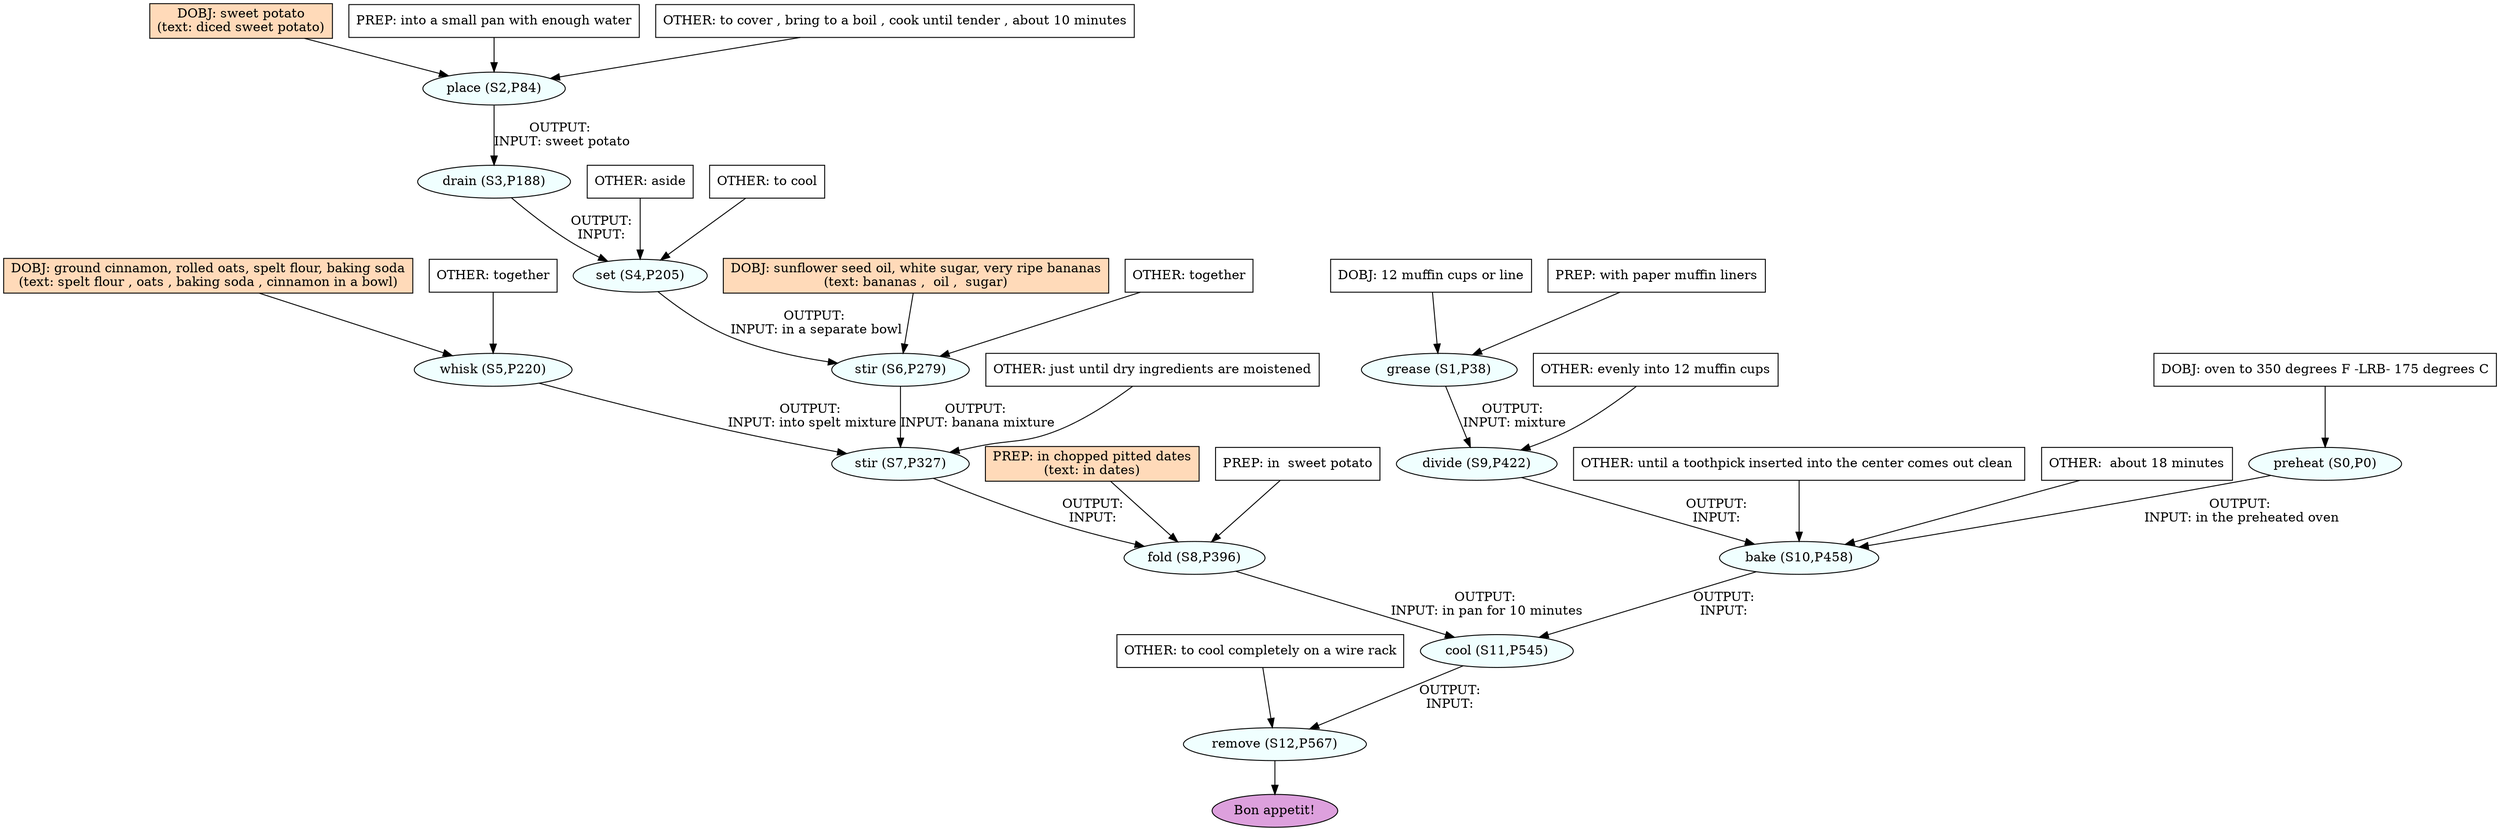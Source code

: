 digraph recipe {
E0[label="preheat (S0,P0)", shape=oval, style=filled, fillcolor=azure]
E1[label="grease (S1,P38)", shape=oval, style=filled, fillcolor=azure]
E2[label="place (S2,P84)", shape=oval, style=filled, fillcolor=azure]
E3[label="drain (S3,P188)", shape=oval, style=filled, fillcolor=azure]
E4[label="set (S4,P205)", shape=oval, style=filled, fillcolor=azure]
E5[label="whisk (S5,P220)", shape=oval, style=filled, fillcolor=azure]
E6[label="stir (S6,P279)", shape=oval, style=filled, fillcolor=azure]
E7[label="stir (S7,P327)", shape=oval, style=filled, fillcolor=azure]
E8[label="fold (S8,P396)", shape=oval, style=filled, fillcolor=azure]
E9[label="divide (S9,P422)", shape=oval, style=filled, fillcolor=azure]
E10[label="bake (S10,P458)", shape=oval, style=filled, fillcolor=azure]
E11[label="cool (S11,P545)", shape=oval, style=filled, fillcolor=azure]
E12[label="remove (S12,P567)", shape=oval, style=filled, fillcolor=azure]
D2[label="DOBJ: sweet potato
(text: diced sweet potato)", shape=box, style=filled, fillcolor=peachpuff]
D2 -> E2
P2_0[label="PREP: into a small pan with enough water", shape=box, style=filled, fillcolor=white]
P2_0 -> E2
O2_0[label="OTHER: to cover , bring to a boil , cook until tender , about 10 minutes", shape=box, style=filled, fillcolor=white]
O2_0 -> E2
D1[label="DOBJ: 12 muffin cups or line", shape=box, style=filled, fillcolor=white]
D1 -> E1
P1_0[label="PREP: with paper muffin liners", shape=box, style=filled, fillcolor=white]
P1_0 -> E1
D0[label="DOBJ: oven to 350 degrees F -LRB- 175 degrees C", shape=box, style=filled, fillcolor=white]
D0 -> E0
D5[label="DOBJ: ground cinnamon, rolled oats, spelt flour, baking soda
(text: spelt flour , oats , baking soda , cinnamon in a bowl)", shape=box, style=filled, fillcolor=peachpuff]
D5 -> E5
O5_0[label="OTHER: together", shape=box, style=filled, fillcolor=white]
O5_0 -> E5
E2 -> E3 [label="OUTPUT: 
INPUT: sweet potato"]
E3 -> E4 [label="OUTPUT: 
INPUT: "]
O4_0_0[label="OTHER: aside", shape=box, style=filled, fillcolor=white]
O4_0_0 -> E4
O4_1_0[label="OTHER: to cool", shape=box, style=filled, fillcolor=white]
O4_1_0 -> E4
D6_ing[label="DOBJ: sunflower seed oil, white sugar, very ripe bananas
(text: bananas ,  oil ,  sugar)", shape=box, style=filled, fillcolor=peachpuff]
D6_ing -> E6
E4 -> E6 [label="OUTPUT: 
INPUT: in a separate bowl"]
O6_0_0[label="OTHER: together", shape=box, style=filled, fillcolor=white]
O6_0_0 -> E6
E6 -> E7 [label="OUTPUT: 
INPUT: banana mixture"]
E5 -> E7 [label="OUTPUT: 
INPUT: into spelt mixture"]
O7_0_0[label="OTHER: just until dry ingredients are moistened", shape=box, style=filled, fillcolor=white]
O7_0_0 -> E7
E7 -> E8 [label="OUTPUT: 
INPUT: "]
P8_0_ing[label="PREP: in chopped pitted dates
(text: in dates)", shape=box, style=filled, fillcolor=peachpuff]
P8_0_ing -> E8
P8_0_0[label="PREP: in  sweet potato", shape=box, style=filled, fillcolor=white]
P8_0_0 -> E8
E1 -> E9 [label="OUTPUT: 
INPUT: mixture"]
O9_0_0[label="OTHER: evenly into 12 muffin cups", shape=box, style=filled, fillcolor=white]
O9_0_0 -> E9
E9 -> E10 [label="OUTPUT: 
INPUT: "]
E0 -> E10 [label="OUTPUT: 
INPUT: in the preheated oven"]
O10_0_0[label="OTHER: until a toothpick inserted into the center comes out clean ", shape=box, style=filled, fillcolor=white]
O10_0_0 -> E10
O10_0_1[label="OTHER:  about 18 minutes", shape=box, style=filled, fillcolor=white]
O10_0_1 -> E10
E10 -> E11 [label="OUTPUT: 
INPUT: "]
E8 -> E11 [label="OUTPUT: 
INPUT: in pan for 10 minutes"]
E11 -> E12 [label="OUTPUT: 
INPUT: "]
O12_0_0[label="OTHER: to cool completely on a wire rack", shape=box, style=filled, fillcolor=white]
O12_0_0 -> E12
EOR[label="Bon appetit!", shape=oval, style=filled, fillcolor=plum]
E12 -> EOR
}
